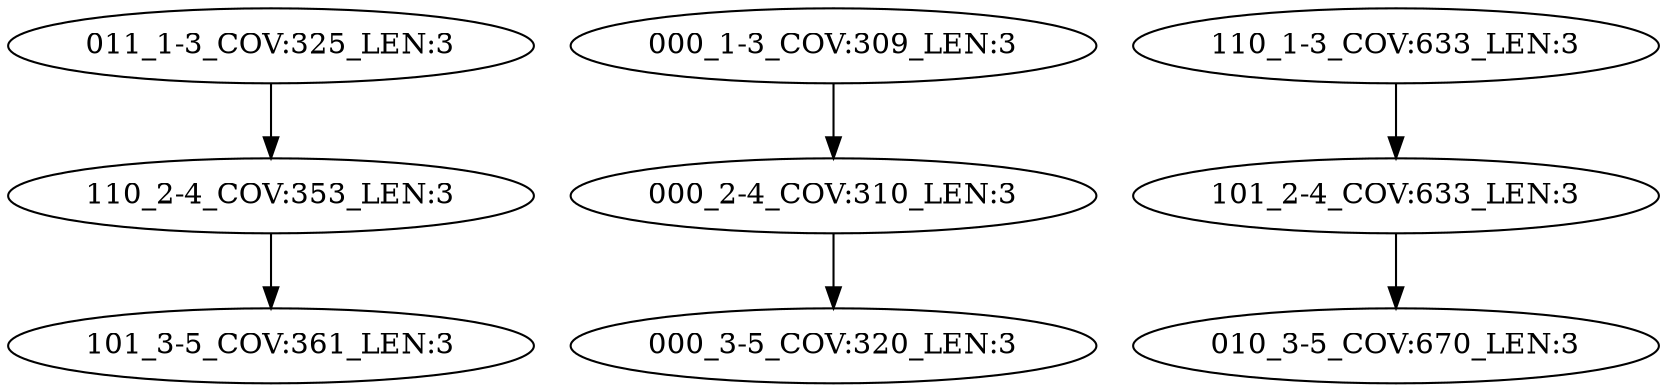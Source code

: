 digraph G {
    "011_1-3_COV:325_LEN:3" -> "110_2-4_COV:353_LEN:3";
    "000_2-4_COV:310_LEN:3" -> "000_3-5_COV:320_LEN:3";
    "110_1-3_COV:633_LEN:3" -> "101_2-4_COV:633_LEN:3";
    "110_2-4_COV:353_LEN:3" -> "101_3-5_COV:361_LEN:3";
    "000_1-3_COV:309_LEN:3" -> "000_2-4_COV:310_LEN:3";
    "101_2-4_COV:633_LEN:3" -> "010_3-5_COV:670_LEN:3";
}

